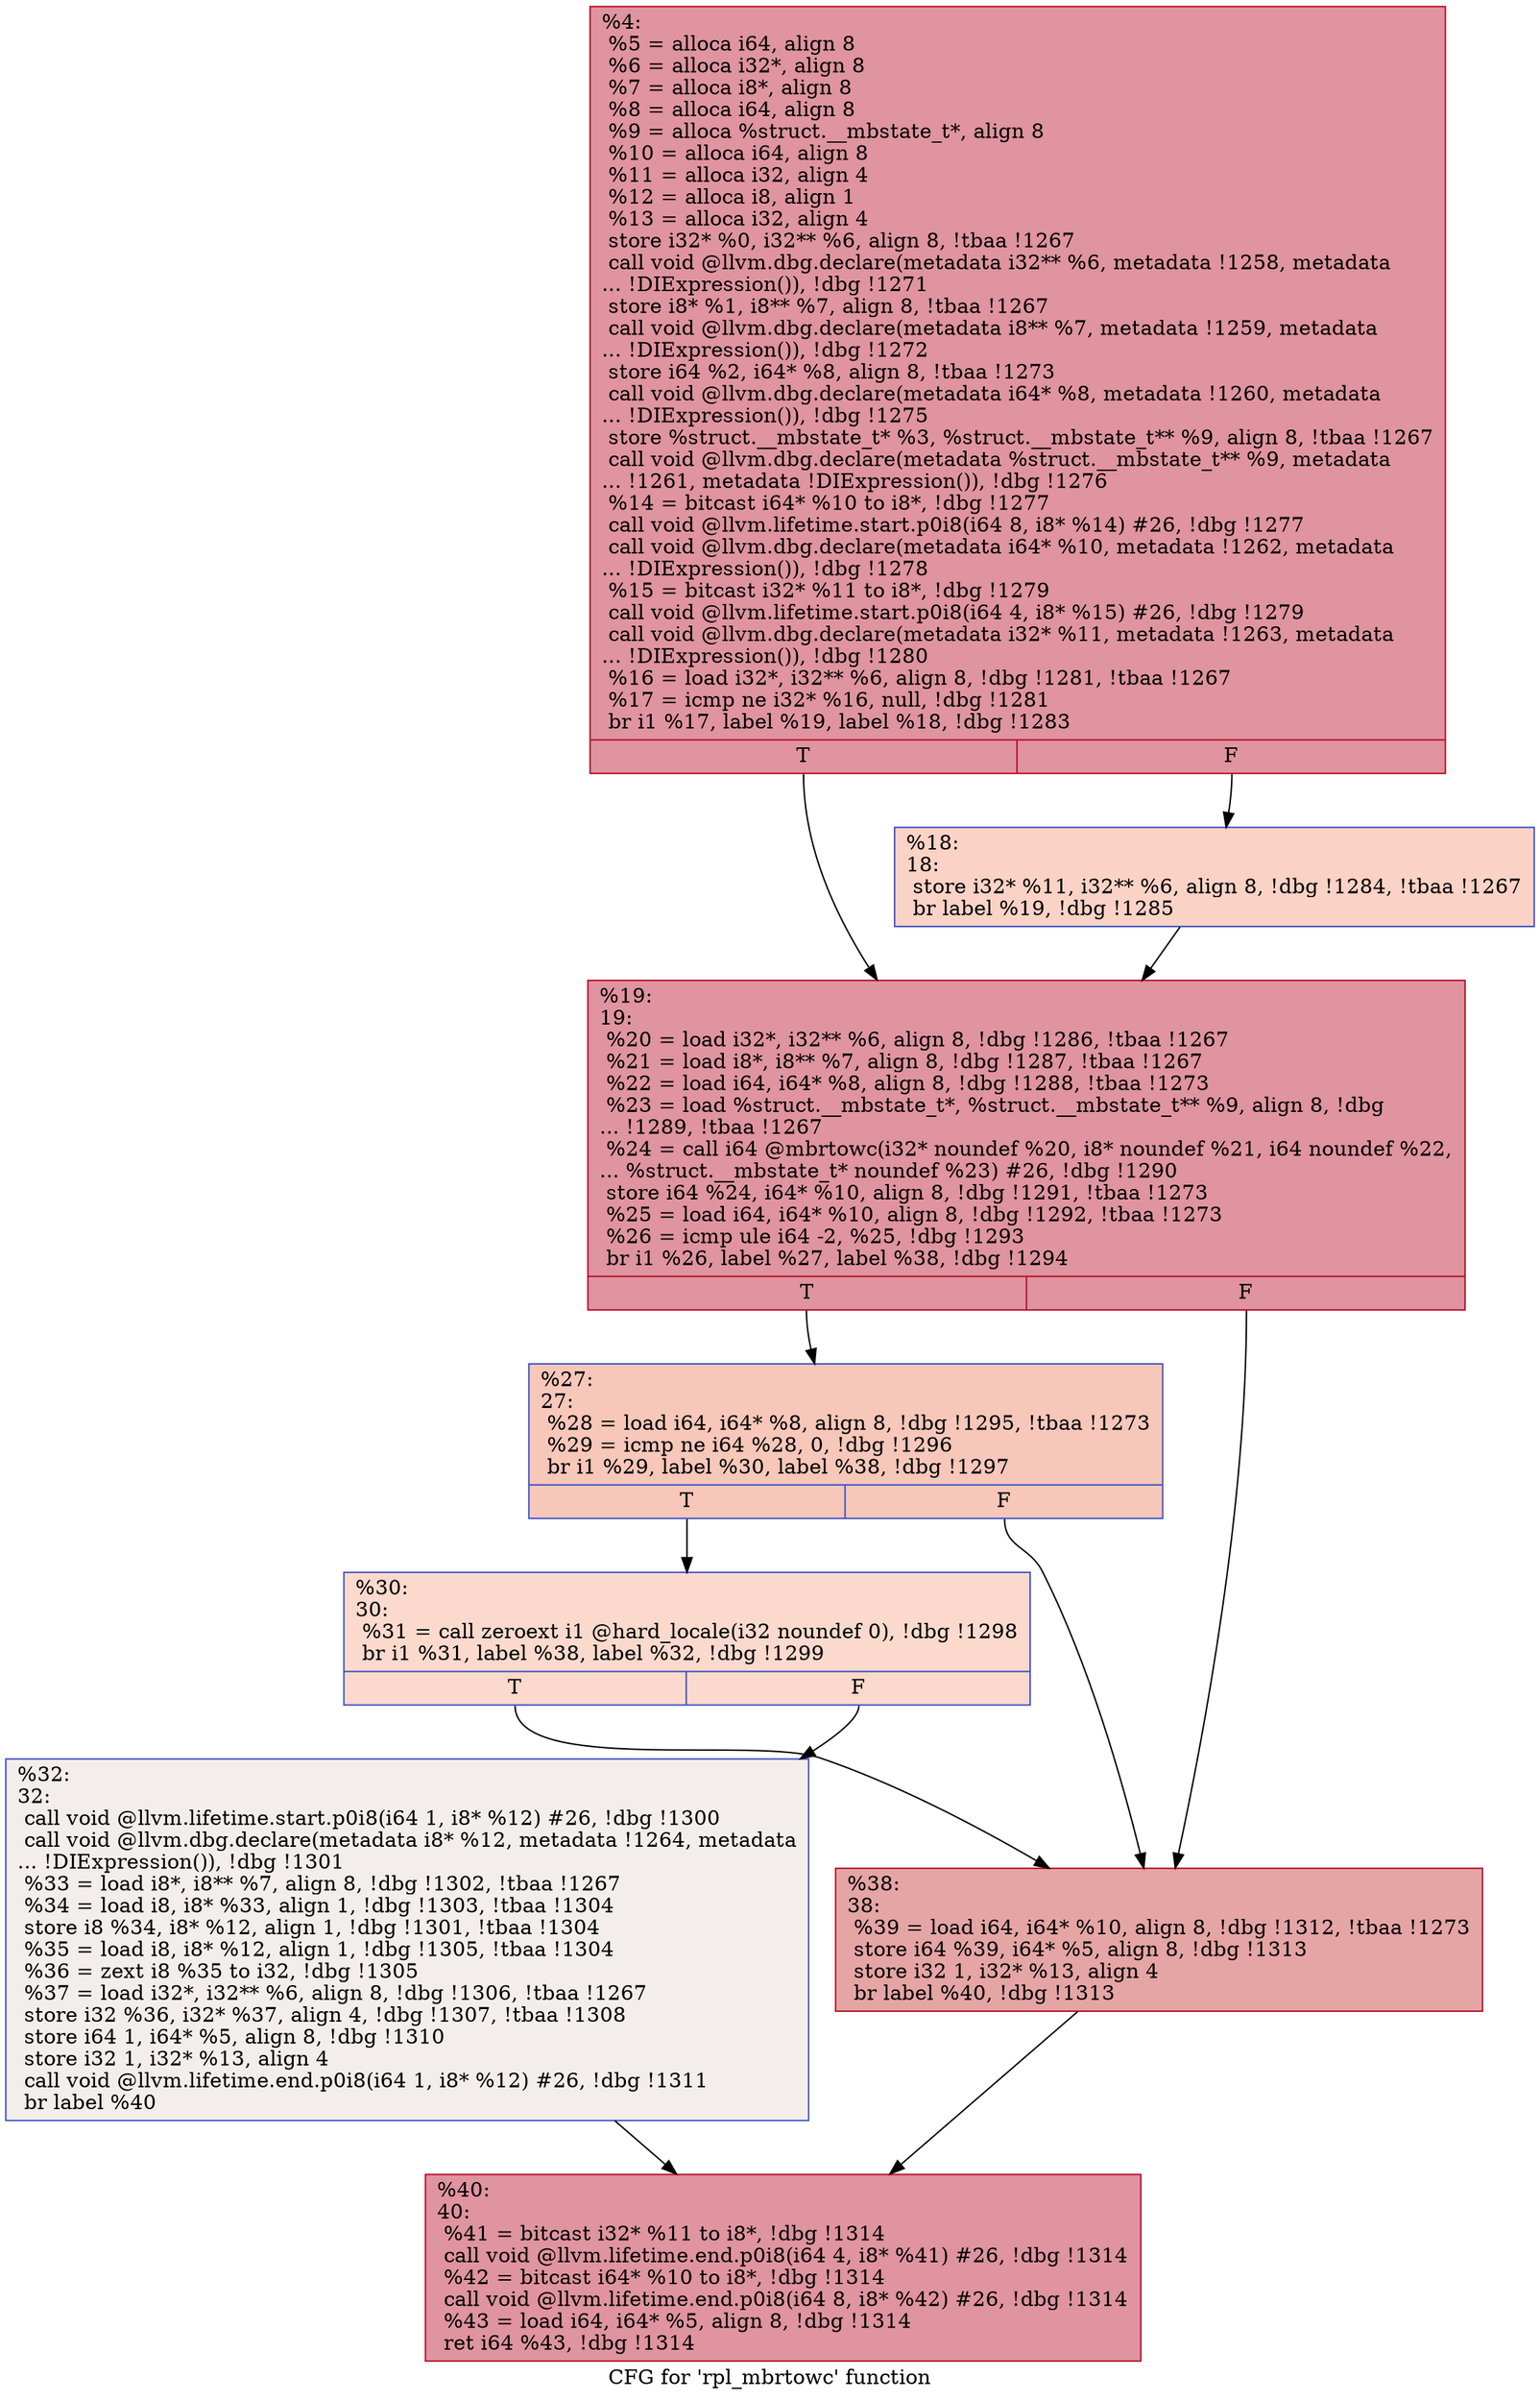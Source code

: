 digraph "CFG for 'rpl_mbrtowc' function" {
	label="CFG for 'rpl_mbrtowc' function";

	Node0x128f330 [shape=record,color="#b70d28ff", style=filled, fillcolor="#b70d2870",label="{%4:\l  %5 = alloca i64, align 8\l  %6 = alloca i32*, align 8\l  %7 = alloca i8*, align 8\l  %8 = alloca i64, align 8\l  %9 = alloca %struct.__mbstate_t*, align 8\l  %10 = alloca i64, align 8\l  %11 = alloca i32, align 4\l  %12 = alloca i8, align 1\l  %13 = alloca i32, align 4\l  store i32* %0, i32** %6, align 8, !tbaa !1267\l  call void @llvm.dbg.declare(metadata i32** %6, metadata !1258, metadata\l... !DIExpression()), !dbg !1271\l  store i8* %1, i8** %7, align 8, !tbaa !1267\l  call void @llvm.dbg.declare(metadata i8** %7, metadata !1259, metadata\l... !DIExpression()), !dbg !1272\l  store i64 %2, i64* %8, align 8, !tbaa !1273\l  call void @llvm.dbg.declare(metadata i64* %8, metadata !1260, metadata\l... !DIExpression()), !dbg !1275\l  store %struct.__mbstate_t* %3, %struct.__mbstate_t** %9, align 8, !tbaa !1267\l  call void @llvm.dbg.declare(metadata %struct.__mbstate_t** %9, metadata\l... !1261, metadata !DIExpression()), !dbg !1276\l  %14 = bitcast i64* %10 to i8*, !dbg !1277\l  call void @llvm.lifetime.start.p0i8(i64 8, i8* %14) #26, !dbg !1277\l  call void @llvm.dbg.declare(metadata i64* %10, metadata !1262, metadata\l... !DIExpression()), !dbg !1278\l  %15 = bitcast i32* %11 to i8*, !dbg !1279\l  call void @llvm.lifetime.start.p0i8(i64 4, i8* %15) #26, !dbg !1279\l  call void @llvm.dbg.declare(metadata i32* %11, metadata !1263, metadata\l... !DIExpression()), !dbg !1280\l  %16 = load i32*, i32** %6, align 8, !dbg !1281, !tbaa !1267\l  %17 = icmp ne i32* %16, null, !dbg !1281\l  br i1 %17, label %19, label %18, !dbg !1283\l|{<s0>T|<s1>F}}"];
	Node0x128f330:s0 -> Node0x128f3d0;
	Node0x128f330:s1 -> Node0x128f380;
	Node0x128f380 [shape=record,color="#3d50c3ff", style=filled, fillcolor="#f59c7d70",label="{%18:\l18:                                               \l  store i32* %11, i32** %6, align 8, !dbg !1284, !tbaa !1267\l  br label %19, !dbg !1285\l}"];
	Node0x128f380 -> Node0x128f3d0;
	Node0x128f3d0 [shape=record,color="#b70d28ff", style=filled, fillcolor="#b70d2870",label="{%19:\l19:                                               \l  %20 = load i32*, i32** %6, align 8, !dbg !1286, !tbaa !1267\l  %21 = load i8*, i8** %7, align 8, !dbg !1287, !tbaa !1267\l  %22 = load i64, i64* %8, align 8, !dbg !1288, !tbaa !1273\l  %23 = load %struct.__mbstate_t*, %struct.__mbstate_t** %9, align 8, !dbg\l... !1289, !tbaa !1267\l  %24 = call i64 @mbrtowc(i32* noundef %20, i8* noundef %21, i64 noundef %22,\l... %struct.__mbstate_t* noundef %23) #26, !dbg !1290\l  store i64 %24, i64* %10, align 8, !dbg !1291, !tbaa !1273\l  %25 = load i64, i64* %10, align 8, !dbg !1292, !tbaa !1273\l  %26 = icmp ule i64 -2, %25, !dbg !1293\l  br i1 %26, label %27, label %38, !dbg !1294\l|{<s0>T|<s1>F}}"];
	Node0x128f3d0:s0 -> Node0x128f420;
	Node0x128f3d0:s1 -> Node0x128f510;
	Node0x128f420 [shape=record,color="#3d50c3ff", style=filled, fillcolor="#ec7f6370",label="{%27:\l27:                                               \l  %28 = load i64, i64* %8, align 8, !dbg !1295, !tbaa !1273\l  %29 = icmp ne i64 %28, 0, !dbg !1296\l  br i1 %29, label %30, label %38, !dbg !1297\l|{<s0>T|<s1>F}}"];
	Node0x128f420:s0 -> Node0x128f470;
	Node0x128f420:s1 -> Node0x128f510;
	Node0x128f470 [shape=record,color="#3d50c3ff", style=filled, fillcolor="#f7ac8e70",label="{%30:\l30:                                               \l  %31 = call zeroext i1 @hard_locale(i32 noundef 0), !dbg !1298\l  br i1 %31, label %38, label %32, !dbg !1299\l|{<s0>T|<s1>F}}"];
	Node0x128f470:s0 -> Node0x128f510;
	Node0x128f470:s1 -> Node0x128f4c0;
	Node0x128f4c0 [shape=record,color="#3d50c3ff", style=filled, fillcolor="#e3d9d370",label="{%32:\l32:                                               \l  call void @llvm.lifetime.start.p0i8(i64 1, i8* %12) #26, !dbg !1300\l  call void @llvm.dbg.declare(metadata i8* %12, metadata !1264, metadata\l... !DIExpression()), !dbg !1301\l  %33 = load i8*, i8** %7, align 8, !dbg !1302, !tbaa !1267\l  %34 = load i8, i8* %33, align 1, !dbg !1303, !tbaa !1304\l  store i8 %34, i8* %12, align 1, !dbg !1301, !tbaa !1304\l  %35 = load i8, i8* %12, align 1, !dbg !1305, !tbaa !1304\l  %36 = zext i8 %35 to i32, !dbg !1305\l  %37 = load i32*, i32** %6, align 8, !dbg !1306, !tbaa !1267\l  store i32 %36, i32* %37, align 4, !dbg !1307, !tbaa !1308\l  store i64 1, i64* %5, align 8, !dbg !1310\l  store i32 1, i32* %13, align 4\l  call void @llvm.lifetime.end.p0i8(i64 1, i8* %12) #26, !dbg !1311\l  br label %40\l}"];
	Node0x128f4c0 -> Node0x128f560;
	Node0x128f510 [shape=record,color="#b70d28ff", style=filled, fillcolor="#c5333470",label="{%38:\l38:                                               \l  %39 = load i64, i64* %10, align 8, !dbg !1312, !tbaa !1273\l  store i64 %39, i64* %5, align 8, !dbg !1313\l  store i32 1, i32* %13, align 4\l  br label %40, !dbg !1313\l}"];
	Node0x128f510 -> Node0x128f560;
	Node0x128f560 [shape=record,color="#b70d28ff", style=filled, fillcolor="#b70d2870",label="{%40:\l40:                                               \l  %41 = bitcast i32* %11 to i8*, !dbg !1314\l  call void @llvm.lifetime.end.p0i8(i64 4, i8* %41) #26, !dbg !1314\l  %42 = bitcast i64* %10 to i8*, !dbg !1314\l  call void @llvm.lifetime.end.p0i8(i64 8, i8* %42) #26, !dbg !1314\l  %43 = load i64, i64* %5, align 8, !dbg !1314\l  ret i64 %43, !dbg !1314\l}"];
}
